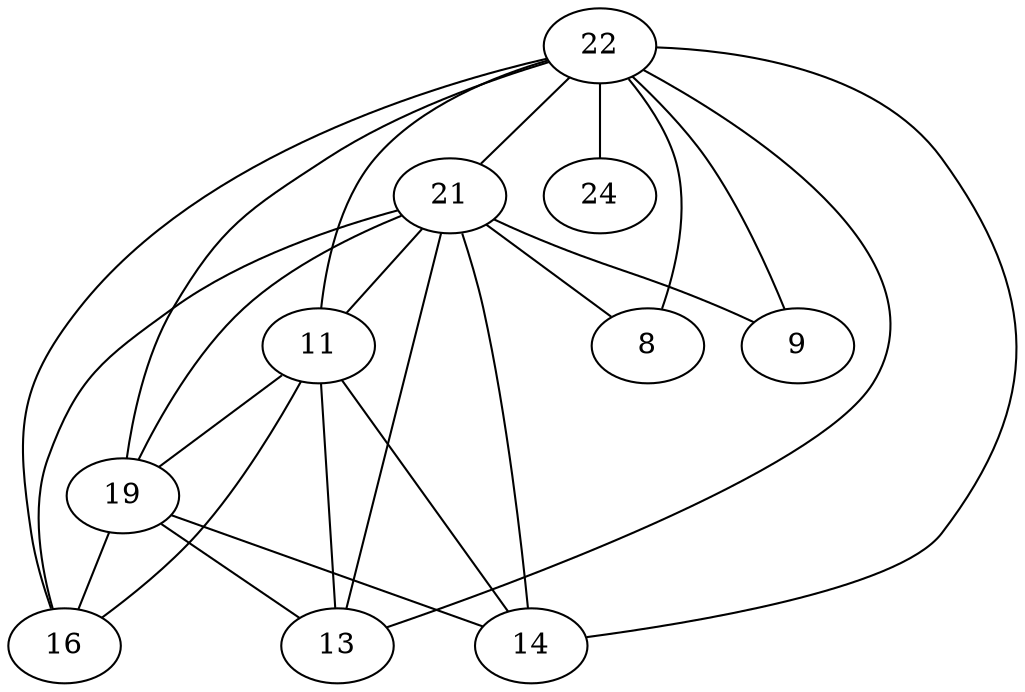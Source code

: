 strict graph{
19 -- 16
21 -- 16
22 -- 16
11 -- 16
21 -- 19
22 -- 19
11 -- 19
22 -- 21
22 -- 24
21 -- 8
22 -- 8
21 -- 9
22 -- 9
21 -- 11
22 -- 11
19 -- 13
21 -- 13
22 -- 13
11 -- 13
19 -- 14
21 -- 14
22 -- 14
11 -- 14
}
